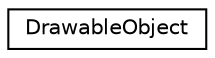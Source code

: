 digraph "Graphical Class Hierarchy"
{
 // LATEX_PDF_SIZE
  edge [fontname="Helvetica",fontsize="10",labelfontname="Helvetica",labelfontsize="10"];
  node [fontname="Helvetica",fontsize="10",shape=record];
  rankdir="LR";
  Node0 [label="DrawableObject",height=0.2,width=0.4,color="black", fillcolor="white", style="filled",URL="$structDrawableObject.html",tooltip=" "];
}
